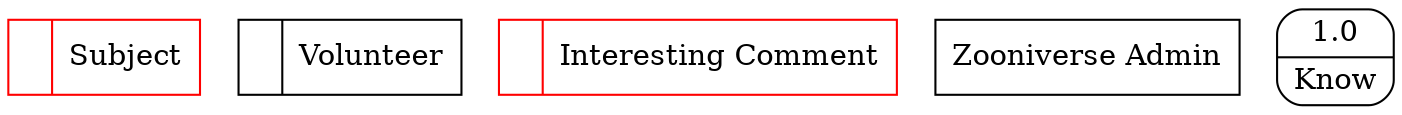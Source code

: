digraph dfd2{ 
node[shape=record]
200 [label="<f0>  |<f1> Subject " color=red];
201 [label="<f0>  |<f1> Volunteer " ];
202 [label="<f0>  |<f1> Interesting Comment " color=red];
203 [label="Zooniverse Admin" shape=box];
204 [label="{<f0> 1.0|<f1> Know }" shape=Mrecord];
}
